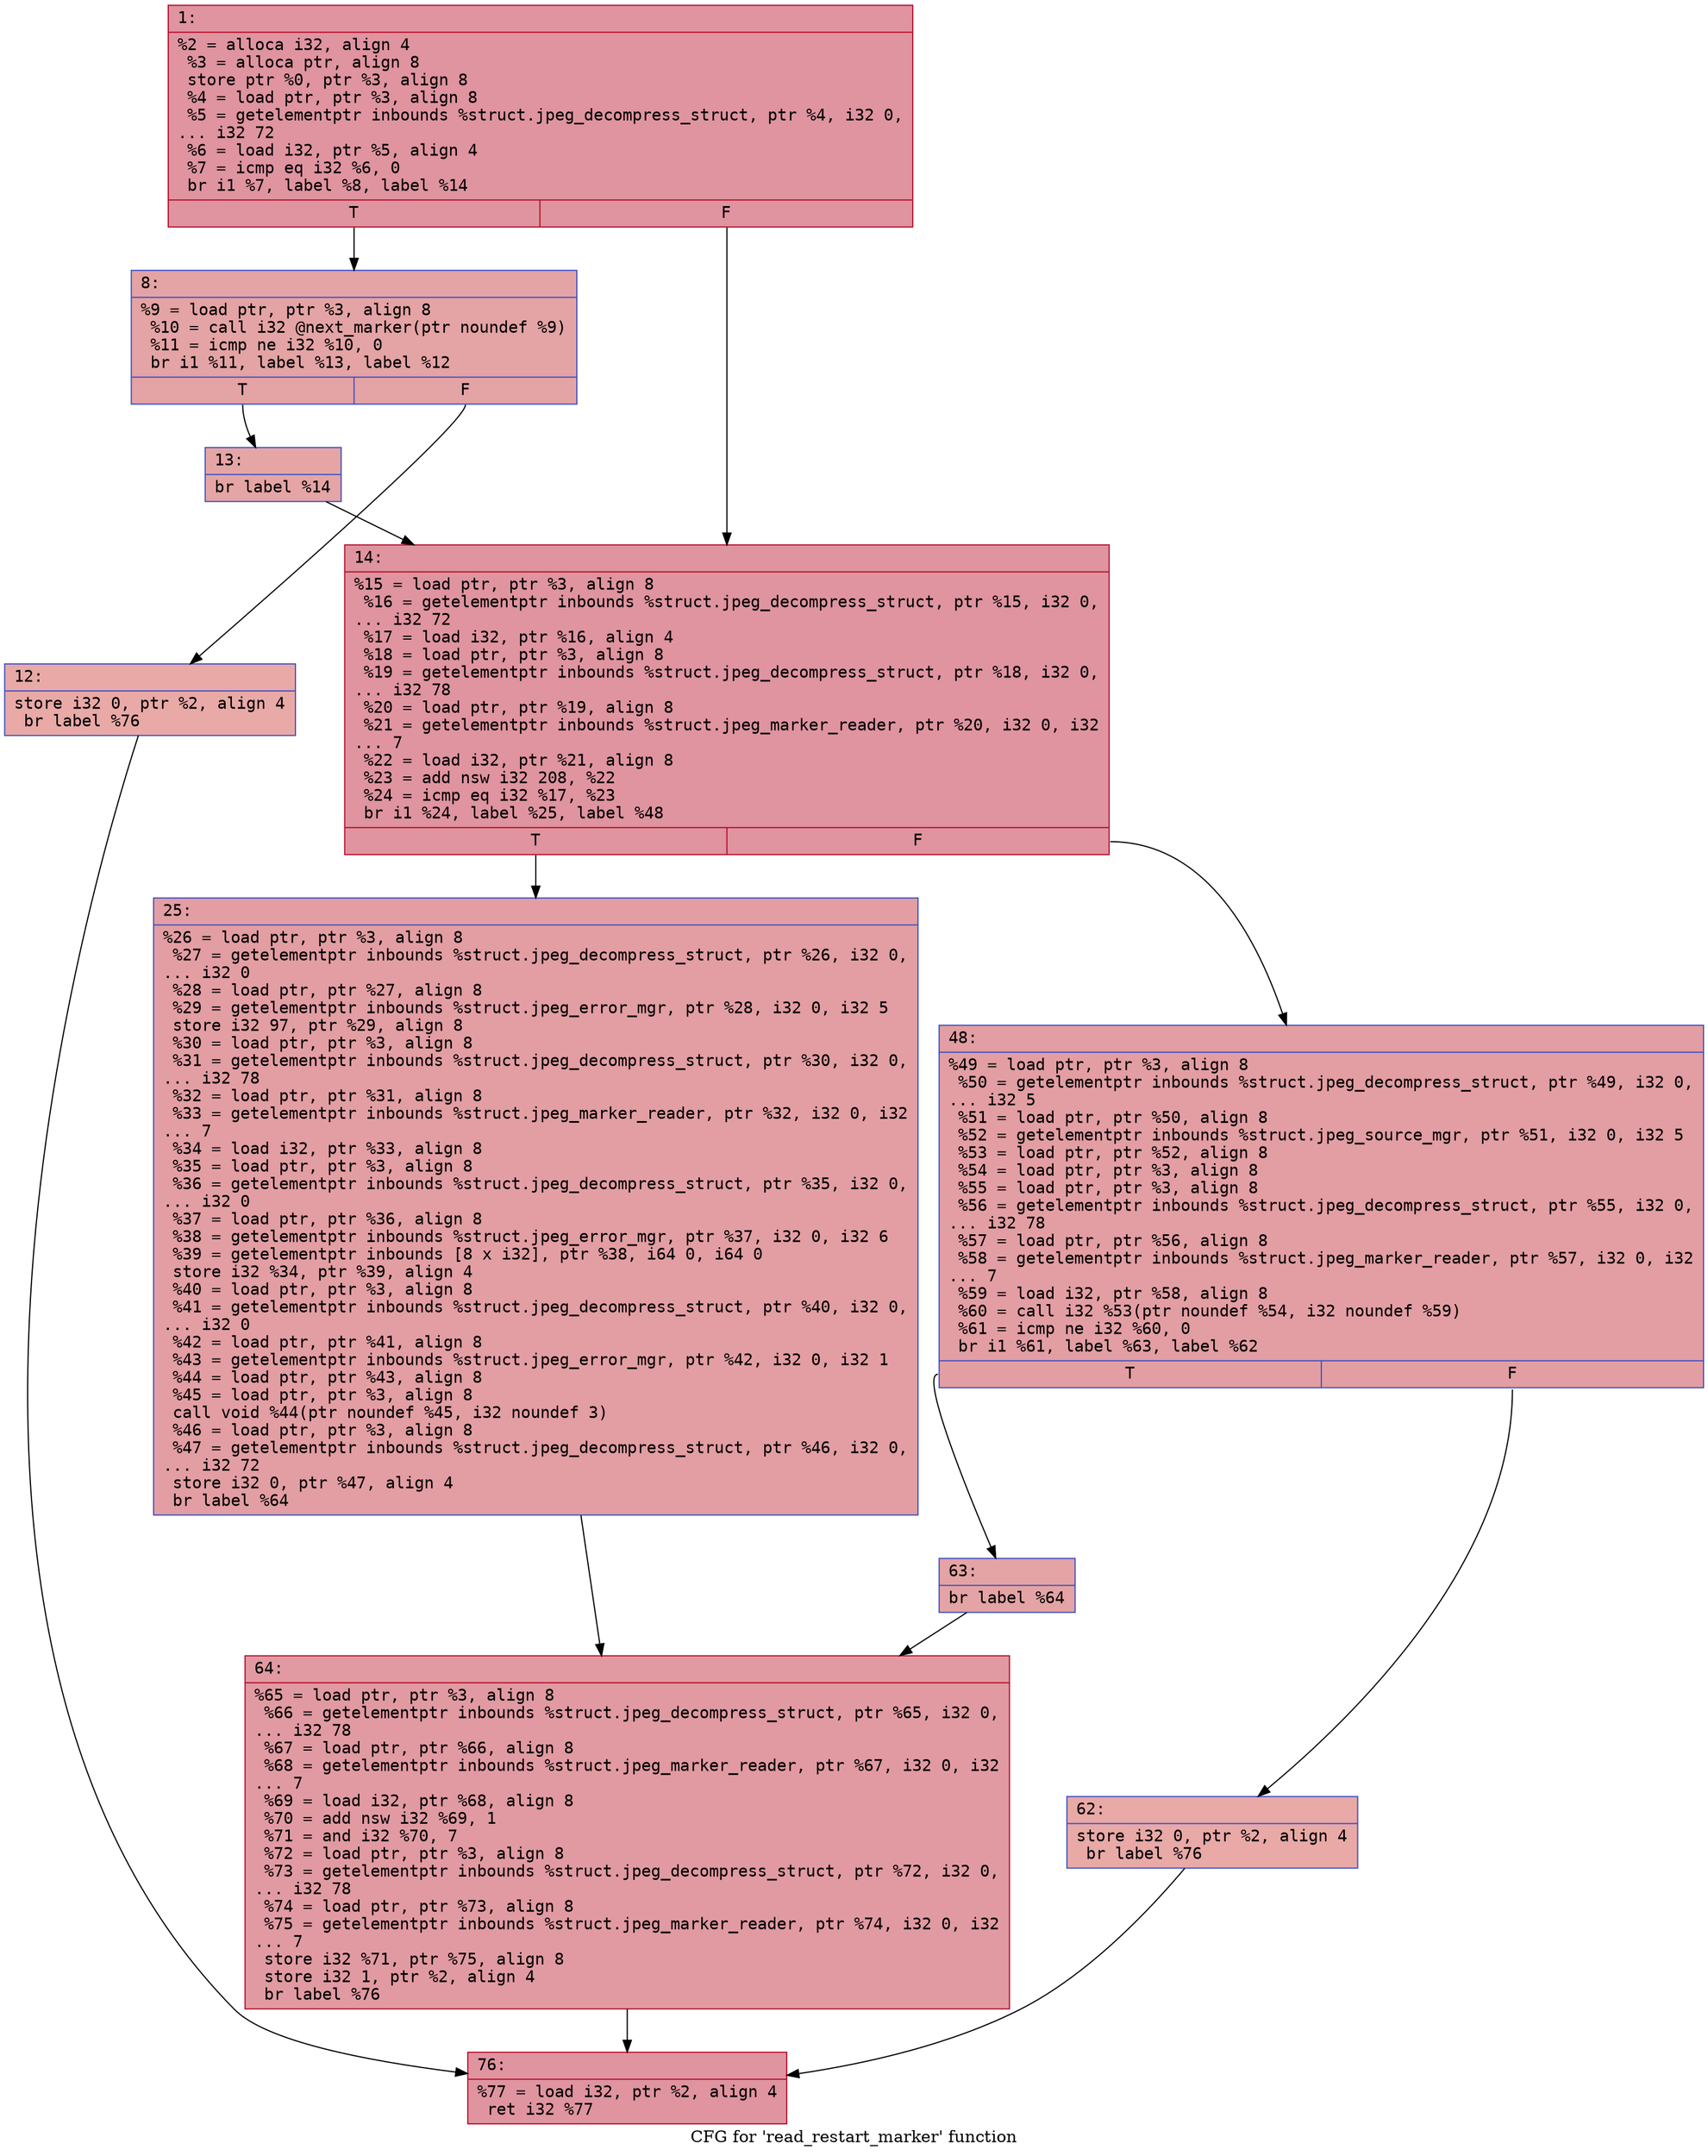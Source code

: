 digraph "CFG for 'read_restart_marker' function" {
	label="CFG for 'read_restart_marker' function";

	Node0x6000038e44b0 [shape=record,color="#b70d28ff", style=filled, fillcolor="#b70d2870" fontname="Courier",label="{1:\l|  %2 = alloca i32, align 4\l  %3 = alloca ptr, align 8\l  store ptr %0, ptr %3, align 8\l  %4 = load ptr, ptr %3, align 8\l  %5 = getelementptr inbounds %struct.jpeg_decompress_struct, ptr %4, i32 0,\l... i32 72\l  %6 = load i32, ptr %5, align 4\l  %7 = icmp eq i32 %6, 0\l  br i1 %7, label %8, label %14\l|{<s0>T|<s1>F}}"];
	Node0x6000038e44b0:s0 -> Node0x6000038e4500[tooltip="1 -> 8\nProbability 37.50%" ];
	Node0x6000038e44b0:s1 -> Node0x6000038e45f0[tooltip="1 -> 14\nProbability 62.50%" ];
	Node0x6000038e4500 [shape=record,color="#3d50c3ff", style=filled, fillcolor="#c32e3170" fontname="Courier",label="{8:\l|  %9 = load ptr, ptr %3, align 8\l  %10 = call i32 @next_marker(ptr noundef %9)\l  %11 = icmp ne i32 %10, 0\l  br i1 %11, label %13, label %12\l|{<s0>T|<s1>F}}"];
	Node0x6000038e4500:s0 -> Node0x6000038e45a0[tooltip="8 -> 13\nProbability 62.50%" ];
	Node0x6000038e4500:s1 -> Node0x6000038e4550[tooltip="8 -> 12\nProbability 37.50%" ];
	Node0x6000038e4550 [shape=record,color="#3d50c3ff", style=filled, fillcolor="#ca3b3770" fontname="Courier",label="{12:\l|  store i32 0, ptr %2, align 4\l  br label %76\l}"];
	Node0x6000038e4550 -> Node0x6000038e47d0[tooltip="12 -> 76\nProbability 100.00%" ];
	Node0x6000038e45a0 [shape=record,color="#3d50c3ff", style=filled, fillcolor="#c5333470" fontname="Courier",label="{13:\l|  br label %14\l}"];
	Node0x6000038e45a0 -> Node0x6000038e45f0[tooltip="13 -> 14\nProbability 100.00%" ];
	Node0x6000038e45f0 [shape=record,color="#b70d28ff", style=filled, fillcolor="#b70d2870" fontname="Courier",label="{14:\l|  %15 = load ptr, ptr %3, align 8\l  %16 = getelementptr inbounds %struct.jpeg_decompress_struct, ptr %15, i32 0,\l... i32 72\l  %17 = load i32, ptr %16, align 4\l  %18 = load ptr, ptr %3, align 8\l  %19 = getelementptr inbounds %struct.jpeg_decompress_struct, ptr %18, i32 0,\l... i32 78\l  %20 = load ptr, ptr %19, align 8\l  %21 = getelementptr inbounds %struct.jpeg_marker_reader, ptr %20, i32 0, i32\l... 7\l  %22 = load i32, ptr %21, align 8\l  %23 = add nsw i32 208, %22\l  %24 = icmp eq i32 %17, %23\l  br i1 %24, label %25, label %48\l|{<s0>T|<s1>F}}"];
	Node0x6000038e45f0:s0 -> Node0x6000038e4640[tooltip="14 -> 25\nProbability 50.00%" ];
	Node0x6000038e45f0:s1 -> Node0x6000038e4690[tooltip="14 -> 48\nProbability 50.00%" ];
	Node0x6000038e4640 [shape=record,color="#3d50c3ff", style=filled, fillcolor="#be242e70" fontname="Courier",label="{25:\l|  %26 = load ptr, ptr %3, align 8\l  %27 = getelementptr inbounds %struct.jpeg_decompress_struct, ptr %26, i32 0,\l... i32 0\l  %28 = load ptr, ptr %27, align 8\l  %29 = getelementptr inbounds %struct.jpeg_error_mgr, ptr %28, i32 0, i32 5\l  store i32 97, ptr %29, align 8\l  %30 = load ptr, ptr %3, align 8\l  %31 = getelementptr inbounds %struct.jpeg_decompress_struct, ptr %30, i32 0,\l... i32 78\l  %32 = load ptr, ptr %31, align 8\l  %33 = getelementptr inbounds %struct.jpeg_marker_reader, ptr %32, i32 0, i32\l... 7\l  %34 = load i32, ptr %33, align 8\l  %35 = load ptr, ptr %3, align 8\l  %36 = getelementptr inbounds %struct.jpeg_decompress_struct, ptr %35, i32 0,\l... i32 0\l  %37 = load ptr, ptr %36, align 8\l  %38 = getelementptr inbounds %struct.jpeg_error_mgr, ptr %37, i32 0, i32 6\l  %39 = getelementptr inbounds [8 x i32], ptr %38, i64 0, i64 0\l  store i32 %34, ptr %39, align 4\l  %40 = load ptr, ptr %3, align 8\l  %41 = getelementptr inbounds %struct.jpeg_decompress_struct, ptr %40, i32 0,\l... i32 0\l  %42 = load ptr, ptr %41, align 8\l  %43 = getelementptr inbounds %struct.jpeg_error_mgr, ptr %42, i32 0, i32 1\l  %44 = load ptr, ptr %43, align 8\l  %45 = load ptr, ptr %3, align 8\l  call void %44(ptr noundef %45, i32 noundef 3)\l  %46 = load ptr, ptr %3, align 8\l  %47 = getelementptr inbounds %struct.jpeg_decompress_struct, ptr %46, i32 0,\l... i32 72\l  store i32 0, ptr %47, align 4\l  br label %64\l}"];
	Node0x6000038e4640 -> Node0x6000038e4780[tooltip="25 -> 64\nProbability 100.00%" ];
	Node0x6000038e4690 [shape=record,color="#3d50c3ff", style=filled, fillcolor="#be242e70" fontname="Courier",label="{48:\l|  %49 = load ptr, ptr %3, align 8\l  %50 = getelementptr inbounds %struct.jpeg_decompress_struct, ptr %49, i32 0,\l... i32 5\l  %51 = load ptr, ptr %50, align 8\l  %52 = getelementptr inbounds %struct.jpeg_source_mgr, ptr %51, i32 0, i32 5\l  %53 = load ptr, ptr %52, align 8\l  %54 = load ptr, ptr %3, align 8\l  %55 = load ptr, ptr %3, align 8\l  %56 = getelementptr inbounds %struct.jpeg_decompress_struct, ptr %55, i32 0,\l... i32 78\l  %57 = load ptr, ptr %56, align 8\l  %58 = getelementptr inbounds %struct.jpeg_marker_reader, ptr %57, i32 0, i32\l... 7\l  %59 = load i32, ptr %58, align 8\l  %60 = call i32 %53(ptr noundef %54, i32 noundef %59)\l  %61 = icmp ne i32 %60, 0\l  br i1 %61, label %63, label %62\l|{<s0>T|<s1>F}}"];
	Node0x6000038e4690:s0 -> Node0x6000038e4730[tooltip="48 -> 63\nProbability 62.50%" ];
	Node0x6000038e4690:s1 -> Node0x6000038e46e0[tooltip="48 -> 62\nProbability 37.50%" ];
	Node0x6000038e46e0 [shape=record,color="#3d50c3ff", style=filled, fillcolor="#ca3b3770" fontname="Courier",label="{62:\l|  store i32 0, ptr %2, align 4\l  br label %76\l}"];
	Node0x6000038e46e0 -> Node0x6000038e47d0[tooltip="62 -> 76\nProbability 100.00%" ];
	Node0x6000038e4730 [shape=record,color="#3d50c3ff", style=filled, fillcolor="#c32e3170" fontname="Courier",label="{63:\l|  br label %64\l}"];
	Node0x6000038e4730 -> Node0x6000038e4780[tooltip="63 -> 64\nProbability 100.00%" ];
	Node0x6000038e4780 [shape=record,color="#b70d28ff", style=filled, fillcolor="#bb1b2c70" fontname="Courier",label="{64:\l|  %65 = load ptr, ptr %3, align 8\l  %66 = getelementptr inbounds %struct.jpeg_decompress_struct, ptr %65, i32 0,\l... i32 78\l  %67 = load ptr, ptr %66, align 8\l  %68 = getelementptr inbounds %struct.jpeg_marker_reader, ptr %67, i32 0, i32\l... 7\l  %69 = load i32, ptr %68, align 8\l  %70 = add nsw i32 %69, 1\l  %71 = and i32 %70, 7\l  %72 = load ptr, ptr %3, align 8\l  %73 = getelementptr inbounds %struct.jpeg_decompress_struct, ptr %72, i32 0,\l... i32 78\l  %74 = load ptr, ptr %73, align 8\l  %75 = getelementptr inbounds %struct.jpeg_marker_reader, ptr %74, i32 0, i32\l... 7\l  store i32 %71, ptr %75, align 8\l  store i32 1, ptr %2, align 4\l  br label %76\l}"];
	Node0x6000038e4780 -> Node0x6000038e47d0[tooltip="64 -> 76\nProbability 100.00%" ];
	Node0x6000038e47d0 [shape=record,color="#b70d28ff", style=filled, fillcolor="#b70d2870" fontname="Courier",label="{76:\l|  %77 = load i32, ptr %2, align 4\l  ret i32 %77\l}"];
}
